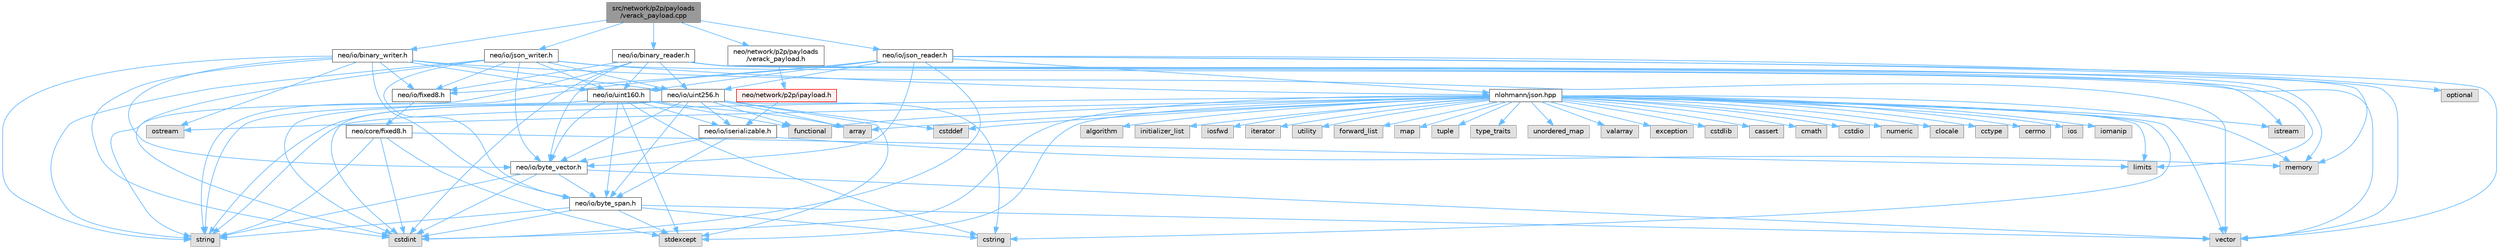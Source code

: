 digraph "src/network/p2p/payloads/verack_payload.cpp"
{
 // LATEX_PDF_SIZE
  bgcolor="transparent";
  edge [fontname=Helvetica,fontsize=10,labelfontname=Helvetica,labelfontsize=10];
  node [fontname=Helvetica,fontsize=10,shape=box,height=0.2,width=0.4];
  Node1 [id="Node000001",label="src/network/p2p/payloads\l/verack_payload.cpp",height=0.2,width=0.4,color="gray40", fillcolor="grey60", style="filled", fontcolor="black",tooltip=" "];
  Node1 -> Node2 [id="edge116_Node000001_Node000002",color="steelblue1",style="solid",tooltip=" "];
  Node2 [id="Node000002",label="neo/io/binary_reader.h",height=0.2,width=0.4,color="grey40", fillcolor="white", style="filled",URL="$binary__reader_8h.html",tooltip=" "];
  Node2 -> Node3 [id="edge117_Node000002_Node000003",color="steelblue1",style="solid",tooltip=" "];
  Node3 [id="Node000003",label="neo/io/byte_vector.h",height=0.2,width=0.4,color="grey40", fillcolor="white", style="filled",URL="$io_2byte__vector_8h.html",tooltip=" "];
  Node3 -> Node4 [id="edge118_Node000003_Node000004",color="steelblue1",style="solid",tooltip=" "];
  Node4 [id="Node000004",label="neo/io/byte_span.h",height=0.2,width=0.4,color="grey40", fillcolor="white", style="filled",URL="$io_2byte__span_8h.html",tooltip=" "];
  Node4 -> Node5 [id="edge119_Node000004_Node000005",color="steelblue1",style="solid",tooltip=" "];
  Node5 [id="Node000005",label="cstdint",height=0.2,width=0.4,color="grey60", fillcolor="#E0E0E0", style="filled",tooltip=" "];
  Node4 -> Node6 [id="edge120_Node000004_Node000006",color="steelblue1",style="solid",tooltip=" "];
  Node6 [id="Node000006",label="cstring",height=0.2,width=0.4,color="grey60", fillcolor="#E0E0E0", style="filled",tooltip=" "];
  Node4 -> Node7 [id="edge121_Node000004_Node000007",color="steelblue1",style="solid",tooltip=" "];
  Node7 [id="Node000007",label="stdexcept",height=0.2,width=0.4,color="grey60", fillcolor="#E0E0E0", style="filled",tooltip=" "];
  Node4 -> Node8 [id="edge122_Node000004_Node000008",color="steelblue1",style="solid",tooltip=" "];
  Node8 [id="Node000008",label="string",height=0.2,width=0.4,color="grey60", fillcolor="#E0E0E0", style="filled",tooltip=" "];
  Node4 -> Node9 [id="edge123_Node000004_Node000009",color="steelblue1",style="solid",tooltip=" "];
  Node9 [id="Node000009",label="vector",height=0.2,width=0.4,color="grey60", fillcolor="#E0E0E0", style="filled",tooltip=" "];
  Node3 -> Node5 [id="edge124_Node000003_Node000005",color="steelblue1",style="solid",tooltip=" "];
  Node3 -> Node8 [id="edge125_Node000003_Node000008",color="steelblue1",style="solid",tooltip=" "];
  Node3 -> Node9 [id="edge126_Node000003_Node000009",color="steelblue1",style="solid",tooltip=" "];
  Node2 -> Node10 [id="edge127_Node000002_Node000010",color="steelblue1",style="solid",tooltip=" "];
  Node10 [id="Node000010",label="neo/io/fixed8.h",height=0.2,width=0.4,color="grey40", fillcolor="white", style="filled",URL="$io_2fixed8_8h.html",tooltip=" "];
  Node10 -> Node11 [id="edge128_Node000010_Node000011",color="steelblue1",style="solid",tooltip=" "];
  Node11 [id="Node000011",label="neo/core/fixed8.h",height=0.2,width=0.4,color="grey40", fillcolor="white", style="filled",URL="$core_2fixed8_8h.html",tooltip=" "];
  Node11 -> Node5 [id="edge129_Node000011_Node000005",color="steelblue1",style="solid",tooltip=" "];
  Node11 -> Node12 [id="edge130_Node000011_Node000012",color="steelblue1",style="solid",tooltip=" "];
  Node12 [id="Node000012",label="limits",height=0.2,width=0.4,color="grey60", fillcolor="#E0E0E0", style="filled",tooltip=" "];
  Node11 -> Node7 [id="edge131_Node000011_Node000007",color="steelblue1",style="solid",tooltip=" "];
  Node11 -> Node8 [id="edge132_Node000011_Node000008",color="steelblue1",style="solid",tooltip=" "];
  Node2 -> Node13 [id="edge133_Node000002_Node000013",color="steelblue1",style="solid",tooltip=" "];
  Node13 [id="Node000013",label="neo/io/uint160.h",height=0.2,width=0.4,color="grey40", fillcolor="white", style="filled",URL="$uint160_8h.html",tooltip=" "];
  Node13 -> Node4 [id="edge134_Node000013_Node000004",color="steelblue1",style="solid",tooltip=" "];
  Node13 -> Node3 [id="edge135_Node000013_Node000003",color="steelblue1",style="solid",tooltip=" "];
  Node13 -> Node14 [id="edge136_Node000013_Node000014",color="steelblue1",style="solid",tooltip=" "];
  Node14 [id="Node000014",label="neo/io/iserializable.h",height=0.2,width=0.4,color="grey40", fillcolor="white", style="filled",URL="$iserializable_8h.html",tooltip=" "];
  Node14 -> Node4 [id="edge137_Node000014_Node000004",color="steelblue1",style="solid",tooltip=" "];
  Node14 -> Node3 [id="edge138_Node000014_Node000003",color="steelblue1",style="solid",tooltip=" "];
  Node14 -> Node15 [id="edge139_Node000014_Node000015",color="steelblue1",style="solid",tooltip=" "];
  Node15 [id="Node000015",label="memory",height=0.2,width=0.4,color="grey60", fillcolor="#E0E0E0", style="filled",tooltip=" "];
  Node13 -> Node16 [id="edge140_Node000013_Node000016",color="steelblue1",style="solid",tooltip=" "];
  Node16 [id="Node000016",label="array",height=0.2,width=0.4,color="grey60", fillcolor="#E0E0E0", style="filled",tooltip=" "];
  Node13 -> Node5 [id="edge141_Node000013_Node000005",color="steelblue1",style="solid",tooltip=" "];
  Node13 -> Node6 [id="edge142_Node000013_Node000006",color="steelblue1",style="solid",tooltip=" "];
  Node13 -> Node17 [id="edge143_Node000013_Node000017",color="steelblue1",style="solid",tooltip=" "];
  Node17 [id="Node000017",label="functional",height=0.2,width=0.4,color="grey60", fillcolor="#E0E0E0", style="filled",tooltip=" "];
  Node13 -> Node7 [id="edge144_Node000013_Node000007",color="steelblue1",style="solid",tooltip=" "];
  Node13 -> Node8 [id="edge145_Node000013_Node000008",color="steelblue1",style="solid",tooltip=" "];
  Node2 -> Node18 [id="edge146_Node000002_Node000018",color="steelblue1",style="solid",tooltip=" "];
  Node18 [id="Node000018",label="neo/io/uint256.h",height=0.2,width=0.4,color="grey40", fillcolor="white", style="filled",URL="$uint256_8h.html",tooltip=" "];
  Node18 -> Node4 [id="edge147_Node000018_Node000004",color="steelblue1",style="solid",tooltip=" "];
  Node18 -> Node3 [id="edge148_Node000018_Node000003",color="steelblue1",style="solid",tooltip=" "];
  Node18 -> Node14 [id="edge149_Node000018_Node000014",color="steelblue1",style="solid",tooltip=" "];
  Node18 -> Node16 [id="edge150_Node000018_Node000016",color="steelblue1",style="solid",tooltip=" "];
  Node18 -> Node19 [id="edge151_Node000018_Node000019",color="steelblue1",style="solid",tooltip=" "];
  Node19 [id="Node000019",label="cstddef",height=0.2,width=0.4,color="grey60", fillcolor="#E0E0E0", style="filled",tooltip=" "];
  Node18 -> Node5 [id="edge152_Node000018_Node000005",color="steelblue1",style="solid",tooltip=" "];
  Node18 -> Node6 [id="edge153_Node000018_Node000006",color="steelblue1",style="solid",tooltip=" "];
  Node18 -> Node17 [id="edge154_Node000018_Node000017",color="steelblue1",style="solid",tooltip=" "];
  Node18 -> Node7 [id="edge155_Node000018_Node000007",color="steelblue1",style="solid",tooltip=" "];
  Node18 -> Node8 [id="edge156_Node000018_Node000008",color="steelblue1",style="solid",tooltip=" "];
  Node2 -> Node5 [id="edge157_Node000002_Node000005",color="steelblue1",style="solid",tooltip=" "];
  Node2 -> Node20 [id="edge158_Node000002_Node000020",color="steelblue1",style="solid",tooltip=" "];
  Node20 [id="Node000020",label="istream",height=0.2,width=0.4,color="grey60", fillcolor="#E0E0E0", style="filled",tooltip=" "];
  Node2 -> Node12 [id="edge159_Node000002_Node000012",color="steelblue1",style="solid",tooltip=" "];
  Node2 -> Node15 [id="edge160_Node000002_Node000015",color="steelblue1",style="solid",tooltip=" "];
  Node2 -> Node8 [id="edge161_Node000002_Node000008",color="steelblue1",style="solid",tooltip=" "];
  Node2 -> Node9 [id="edge162_Node000002_Node000009",color="steelblue1",style="solid",tooltip=" "];
  Node1 -> Node21 [id="edge163_Node000001_Node000021",color="steelblue1",style="solid",tooltip=" "];
  Node21 [id="Node000021",label="neo/io/binary_writer.h",height=0.2,width=0.4,color="grey40", fillcolor="white", style="filled",URL="$binary__writer_8h.html",tooltip=" "];
  Node21 -> Node4 [id="edge164_Node000021_Node000004",color="steelblue1",style="solid",tooltip=" "];
  Node21 -> Node3 [id="edge165_Node000021_Node000003",color="steelblue1",style="solid",tooltip=" "];
  Node21 -> Node10 [id="edge166_Node000021_Node000010",color="steelblue1",style="solid",tooltip=" "];
  Node21 -> Node13 [id="edge167_Node000021_Node000013",color="steelblue1",style="solid",tooltip=" "];
  Node21 -> Node18 [id="edge168_Node000021_Node000018",color="steelblue1",style="solid",tooltip=" "];
  Node21 -> Node5 [id="edge169_Node000021_Node000005",color="steelblue1",style="solid",tooltip=" "];
  Node21 -> Node22 [id="edge170_Node000021_Node000022",color="steelblue1",style="solid",tooltip=" "];
  Node22 [id="Node000022",label="ostream",height=0.2,width=0.4,color="grey60", fillcolor="#E0E0E0", style="filled",tooltip=" "];
  Node21 -> Node8 [id="edge171_Node000021_Node000008",color="steelblue1",style="solid",tooltip=" "];
  Node21 -> Node9 [id="edge172_Node000021_Node000009",color="steelblue1",style="solid",tooltip=" "];
  Node1 -> Node23 [id="edge173_Node000001_Node000023",color="steelblue1",style="solid",tooltip=" "];
  Node23 [id="Node000023",label="neo/io/json_reader.h",height=0.2,width=0.4,color="grey40", fillcolor="white", style="filled",URL="$json__reader_8h.html",tooltip=" "];
  Node23 -> Node3 [id="edge174_Node000023_Node000003",color="steelblue1",style="solid",tooltip=" "];
  Node23 -> Node10 [id="edge175_Node000023_Node000010",color="steelblue1",style="solid",tooltip=" "];
  Node23 -> Node13 [id="edge176_Node000023_Node000013",color="steelblue1",style="solid",tooltip=" "];
  Node23 -> Node18 [id="edge177_Node000023_Node000018",color="steelblue1",style="solid",tooltip=" "];
  Node23 -> Node5 [id="edge178_Node000023_Node000005",color="steelblue1",style="solid",tooltip=" "];
  Node23 -> Node15 [id="edge179_Node000023_Node000015",color="steelblue1",style="solid",tooltip=" "];
  Node23 -> Node24 [id="edge180_Node000023_Node000024",color="steelblue1",style="solid",tooltip=" "];
  Node24 [id="Node000024",label="nlohmann/json.hpp",height=0.2,width=0.4,color="grey40", fillcolor="white", style="filled",URL="$json_8hpp.html",tooltip=" "];
  Node24 -> Node25 [id="edge181_Node000024_Node000025",color="steelblue1",style="solid",tooltip=" "];
  Node25 [id="Node000025",label="algorithm",height=0.2,width=0.4,color="grey60", fillcolor="#E0E0E0", style="filled",tooltip=" "];
  Node24 -> Node19 [id="edge182_Node000024_Node000019",color="steelblue1",style="solid",tooltip=" "];
  Node24 -> Node17 [id="edge183_Node000024_Node000017",color="steelblue1",style="solid",tooltip=" "];
  Node24 -> Node26 [id="edge184_Node000024_Node000026",color="steelblue1",style="solid",tooltip=" "];
  Node26 [id="Node000026",label="initializer_list",height=0.2,width=0.4,color="grey60", fillcolor="#E0E0E0", style="filled",tooltip=" "];
  Node24 -> Node27 [id="edge185_Node000024_Node000027",color="steelblue1",style="solid",tooltip=" "];
  Node27 [id="Node000027",label="iosfwd",height=0.2,width=0.4,color="grey60", fillcolor="#E0E0E0", style="filled",tooltip=" "];
  Node24 -> Node28 [id="edge186_Node000024_Node000028",color="steelblue1",style="solid",tooltip=" "];
  Node28 [id="Node000028",label="iterator",height=0.2,width=0.4,color="grey60", fillcolor="#E0E0E0", style="filled",tooltip=" "];
  Node24 -> Node15 [id="edge187_Node000024_Node000015",color="steelblue1",style="solid",tooltip=" "];
  Node24 -> Node8 [id="edge188_Node000024_Node000008",color="steelblue1",style="solid",tooltip=" "];
  Node24 -> Node29 [id="edge189_Node000024_Node000029",color="steelblue1",style="solid",tooltip=" "];
  Node29 [id="Node000029",label="utility",height=0.2,width=0.4,color="grey60", fillcolor="#E0E0E0", style="filled",tooltip=" "];
  Node24 -> Node9 [id="edge190_Node000024_Node000009",color="steelblue1",style="solid",tooltip=" "];
  Node24 -> Node16 [id="edge191_Node000024_Node000016",color="steelblue1",style="solid",tooltip=" "];
  Node24 -> Node30 [id="edge192_Node000024_Node000030",color="steelblue1",style="solid",tooltip=" "];
  Node30 [id="Node000030",label="forward_list",height=0.2,width=0.4,color="grey60", fillcolor="#E0E0E0", style="filled",tooltip=" "];
  Node24 -> Node31 [id="edge193_Node000024_Node000031",color="steelblue1",style="solid",tooltip=" "];
  Node31 [id="Node000031",label="map",height=0.2,width=0.4,color="grey60", fillcolor="#E0E0E0", style="filled",tooltip=" "];
  Node24 -> Node32 [id="edge194_Node000024_Node000032",color="steelblue1",style="solid",tooltip=" "];
  Node32 [id="Node000032",label="tuple",height=0.2,width=0.4,color="grey60", fillcolor="#E0E0E0", style="filled",tooltip=" "];
  Node24 -> Node33 [id="edge195_Node000024_Node000033",color="steelblue1",style="solid",tooltip=" "];
  Node33 [id="Node000033",label="type_traits",height=0.2,width=0.4,color="grey60", fillcolor="#E0E0E0", style="filled",tooltip=" "];
  Node24 -> Node34 [id="edge196_Node000024_Node000034",color="steelblue1",style="solid",tooltip=" "];
  Node34 [id="Node000034",label="unordered_map",height=0.2,width=0.4,color="grey60", fillcolor="#E0E0E0", style="filled",tooltip=" "];
  Node24 -> Node35 [id="edge197_Node000024_Node000035",color="steelblue1",style="solid",tooltip=" "];
  Node35 [id="Node000035",label="valarray",height=0.2,width=0.4,color="grey60", fillcolor="#E0E0E0", style="filled",tooltip=" "];
  Node24 -> Node36 [id="edge198_Node000024_Node000036",color="steelblue1",style="solid",tooltip=" "];
  Node36 [id="Node000036",label="exception",height=0.2,width=0.4,color="grey60", fillcolor="#E0E0E0", style="filled",tooltip=" "];
  Node24 -> Node7 [id="edge199_Node000024_Node000007",color="steelblue1",style="solid",tooltip=" "];
  Node24 -> Node5 [id="edge200_Node000024_Node000005",color="steelblue1",style="solid",tooltip=" "];
  Node24 -> Node37 [id="edge201_Node000024_Node000037",color="steelblue1",style="solid",tooltip=" "];
  Node37 [id="Node000037",label="cstdlib",height=0.2,width=0.4,color="grey60", fillcolor="#E0E0E0", style="filled",tooltip=" "];
  Node24 -> Node38 [id="edge202_Node000024_Node000038",color="steelblue1",style="solid",tooltip=" "];
  Node38 [id="Node000038",label="cassert",height=0.2,width=0.4,color="grey60", fillcolor="#E0E0E0", style="filled",tooltip=" "];
  Node24 -> Node12 [id="edge203_Node000024_Node000012",color="steelblue1",style="solid",tooltip=" "];
  Node24 -> Node6 [id="edge204_Node000024_Node000006",color="steelblue1",style="solid",tooltip=" "];
  Node24 -> Node39 [id="edge205_Node000024_Node000039",color="steelblue1",style="solid",tooltip=" "];
  Node39 [id="Node000039",label="cmath",height=0.2,width=0.4,color="grey60", fillcolor="#E0E0E0", style="filled",tooltip=" "];
  Node24 -> Node40 [id="edge206_Node000024_Node000040",color="steelblue1",style="solid",tooltip=" "];
  Node40 [id="Node000040",label="cstdio",height=0.2,width=0.4,color="grey60", fillcolor="#E0E0E0", style="filled",tooltip=" "];
  Node24 -> Node41 [id="edge207_Node000024_Node000041",color="steelblue1",style="solid",tooltip=" "];
  Node41 [id="Node000041",label="numeric",height=0.2,width=0.4,color="grey60", fillcolor="#E0E0E0", style="filled",tooltip=" "];
  Node24 -> Node20 [id="edge208_Node000024_Node000020",color="steelblue1",style="solid",tooltip=" "];
  Node24 -> Node42 [id="edge209_Node000024_Node000042",color="steelblue1",style="solid",tooltip=" "];
  Node42 [id="Node000042",label="clocale",height=0.2,width=0.4,color="grey60", fillcolor="#E0E0E0", style="filled",tooltip=" "];
  Node24 -> Node43 [id="edge210_Node000024_Node000043",color="steelblue1",style="solid",tooltip=" "];
  Node43 [id="Node000043",label="cctype",height=0.2,width=0.4,color="grey60", fillcolor="#E0E0E0", style="filled",tooltip=" "];
  Node24 -> Node44 [id="edge211_Node000024_Node000044",color="steelblue1",style="solid",tooltip=" "];
  Node44 [id="Node000044",label="cerrno",height=0.2,width=0.4,color="grey60", fillcolor="#E0E0E0", style="filled",tooltip=" "];
  Node24 -> Node45 [id="edge212_Node000024_Node000045",color="steelblue1",style="solid",tooltip=" "];
  Node45 [id="Node000045",label="ios",height=0.2,width=0.4,color="grey60", fillcolor="#E0E0E0", style="filled",tooltip=" "];
  Node24 -> Node22 [id="edge213_Node000024_Node000022",color="steelblue1",style="solid",tooltip=" "];
  Node24 -> Node46 [id="edge214_Node000024_Node000046",color="steelblue1",style="solid",tooltip=" "];
  Node46 [id="Node000046",label="iomanip",height=0.2,width=0.4,color="grey60", fillcolor="#E0E0E0", style="filled",tooltip=" "];
  Node23 -> Node47 [id="edge215_Node000023_Node000047",color="steelblue1",style="solid",tooltip=" "];
  Node47 [id="Node000047",label="optional",height=0.2,width=0.4,color="grey60", fillcolor="#E0E0E0", style="filled",tooltip=" "];
  Node23 -> Node8 [id="edge216_Node000023_Node000008",color="steelblue1",style="solid",tooltip=" "];
  Node23 -> Node9 [id="edge217_Node000023_Node000009",color="steelblue1",style="solid",tooltip=" "];
  Node1 -> Node48 [id="edge218_Node000001_Node000048",color="steelblue1",style="solid",tooltip=" "];
  Node48 [id="Node000048",label="neo/io/json_writer.h",height=0.2,width=0.4,color="grey40", fillcolor="white", style="filled",URL="$json__writer_8h.html",tooltip=" "];
  Node48 -> Node4 [id="edge219_Node000048_Node000004",color="steelblue1",style="solid",tooltip=" "];
  Node48 -> Node3 [id="edge220_Node000048_Node000003",color="steelblue1",style="solid",tooltip=" "];
  Node48 -> Node10 [id="edge221_Node000048_Node000010",color="steelblue1",style="solid",tooltip=" "];
  Node48 -> Node13 [id="edge222_Node000048_Node000013",color="steelblue1",style="solid",tooltip=" "];
  Node48 -> Node18 [id="edge223_Node000048_Node000018",color="steelblue1",style="solid",tooltip=" "];
  Node48 -> Node5 [id="edge224_Node000048_Node000005",color="steelblue1",style="solid",tooltip=" "];
  Node48 -> Node24 [id="edge225_Node000048_Node000024",color="steelblue1",style="solid",tooltip=" "];
  Node48 -> Node8 [id="edge226_Node000048_Node000008",color="steelblue1",style="solid",tooltip=" "];
  Node48 -> Node9 [id="edge227_Node000048_Node000009",color="steelblue1",style="solid",tooltip=" "];
  Node1 -> Node49 [id="edge228_Node000001_Node000049",color="steelblue1",style="solid",tooltip=" "];
  Node49 [id="Node000049",label="neo/network/p2p/payloads\l/verack_payload.h",height=0.2,width=0.4,color="grey40", fillcolor="white", style="filled",URL="$verack__payload_8h.html",tooltip=" "];
  Node49 -> Node50 [id="edge229_Node000049_Node000050",color="steelblue1",style="solid",tooltip=" "];
  Node50 [id="Node000050",label="neo/network/p2p/ipayload.h",height=0.2,width=0.4,color="red", fillcolor="#FFF0F0", style="filled",URL="$p2p_2ipayload_8h.html",tooltip=" "];
  Node50 -> Node14 [id="edge230_Node000050_Node000014",color="steelblue1",style="solid",tooltip=" "];
}
